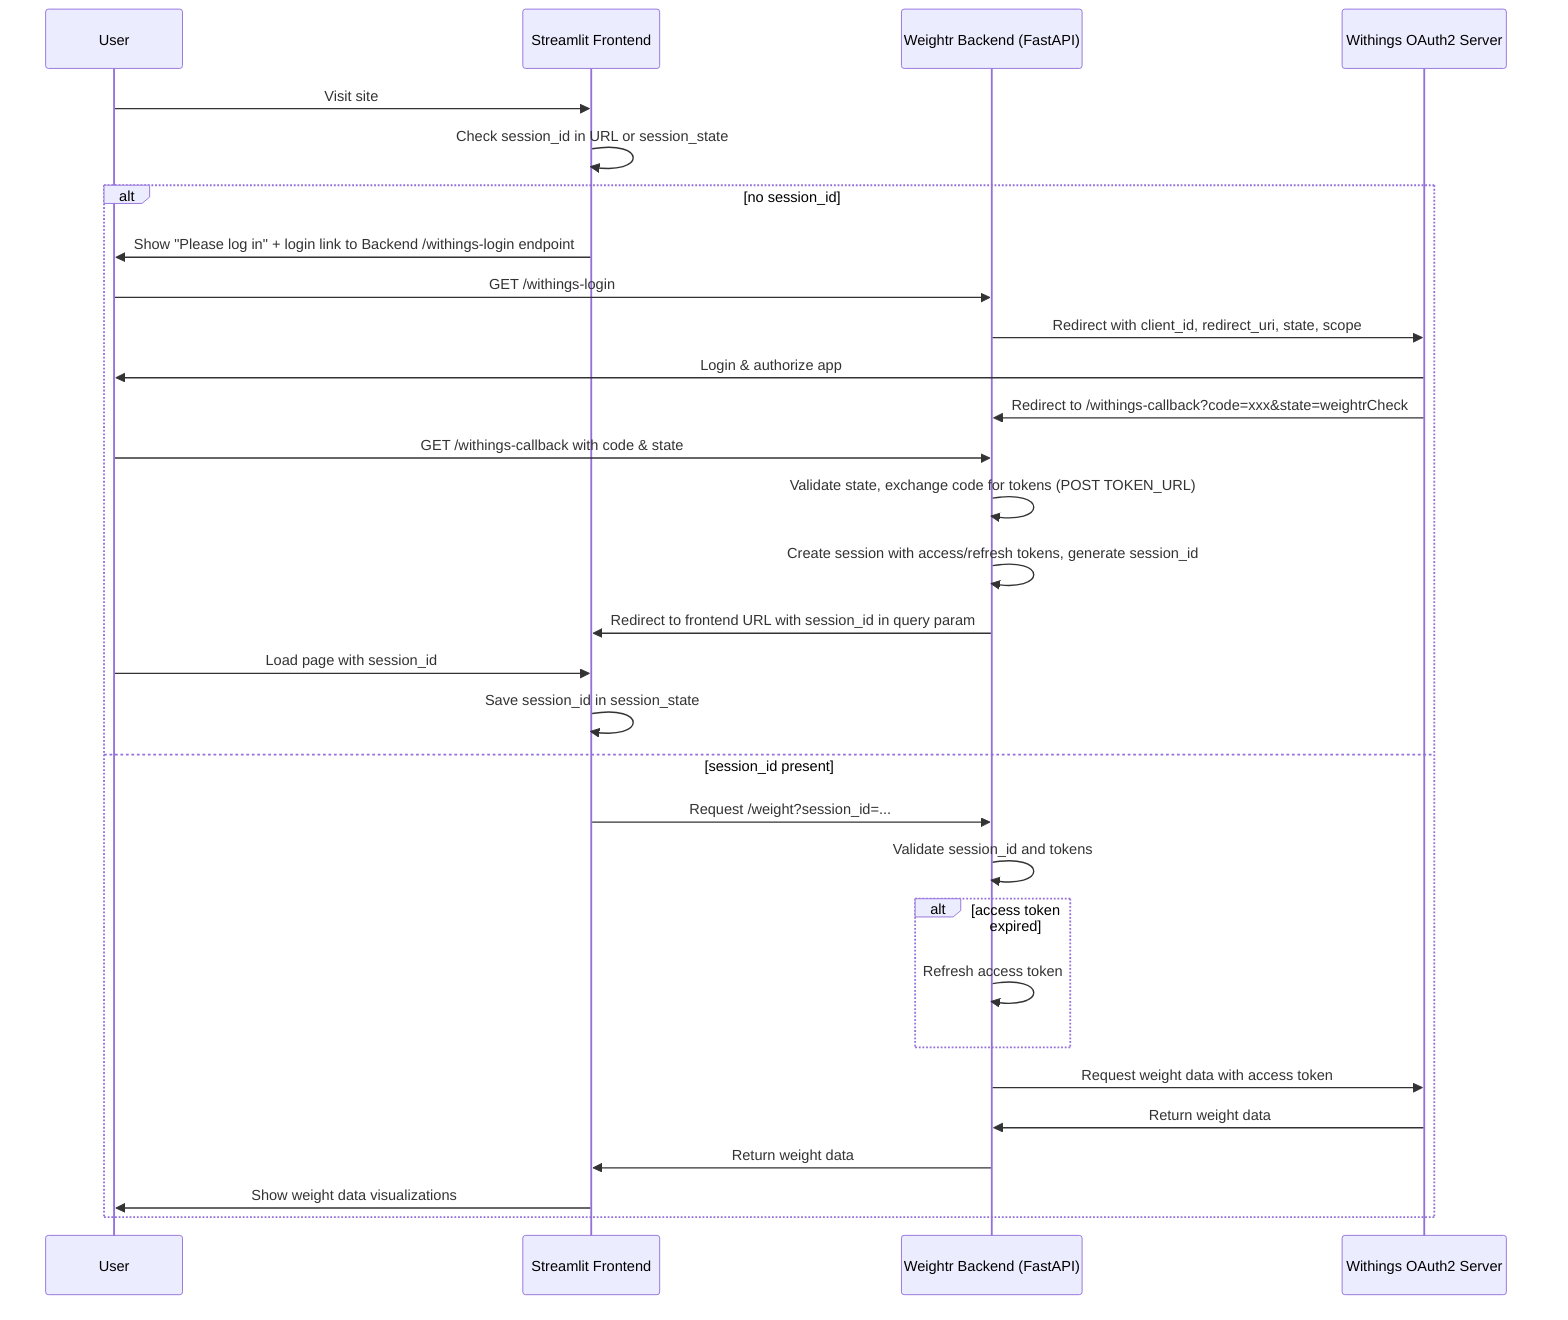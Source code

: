 sequenceDiagram
    participant User
    participant Frontend as Streamlit Frontend
    participant Backend as Weightr Backend (FastAPI)
    participant Withings as Withings OAuth2 Server

    User->>Frontend: Visit site
    Frontend->>Frontend: Check session_id in URL or session_state
    alt no session_id
        Frontend->>User: Show "Please log in" + login link to Backend /withings-login endpoint
        User->>Backend: GET /withings-login
        Backend->>Withings: Redirect with client_id, redirect_uri, state, scope
        Withings->>User: Login & authorize app
        Withings->>Backend: Redirect to /withings-callback?code=xxx&state=weightrCheck
        User->>Backend: GET /withings-callback with code & state
        Backend->>Backend: Validate state, exchange code for tokens (POST TOKEN_URL)
        Backend->>Backend: Create session with access/refresh tokens, generate session_id
        Backend->>Frontend: Redirect to frontend URL with session_id in query param
        User->>Frontend: Load page with session_id
        Frontend->>Frontend: Save session_id in session_state
    else session_id present
        Frontend->>Backend: Request /weight?session_id=...
        Backend->>Backend: Validate session_id and tokens
        alt access token expired
            Backend->>Backend: Refresh access token
        end
        Backend->>Withings: Request weight data with access token
        Withings->>Backend: Return weight data
        Backend->>Frontend: Return weight data
        Frontend->>User: Show weight data visualizations
    end